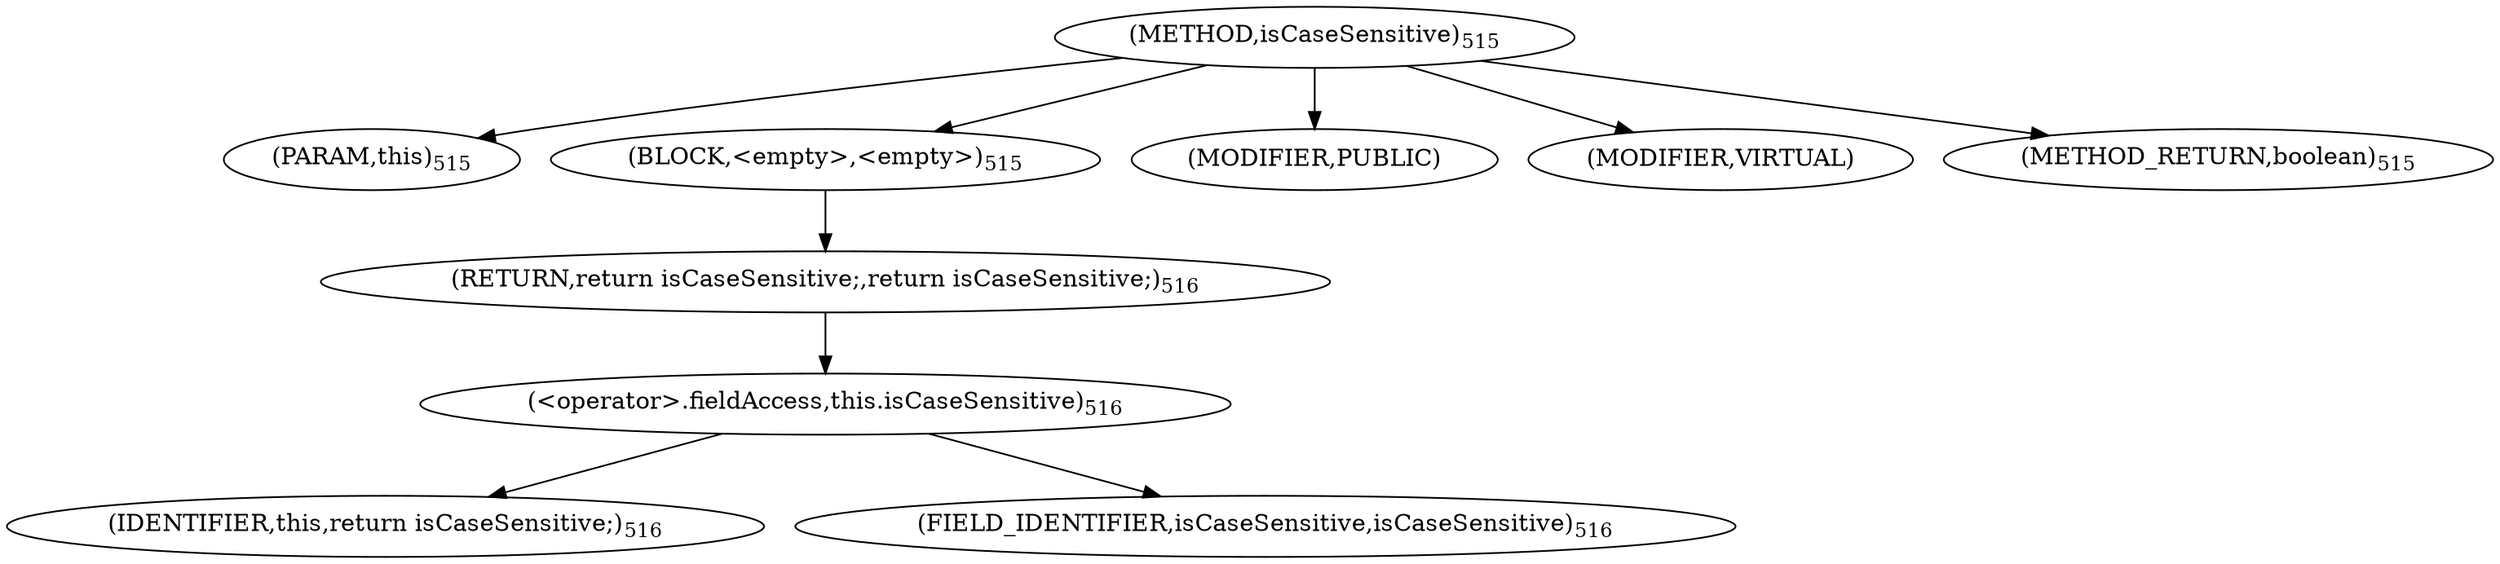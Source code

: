 digraph "isCaseSensitive" {  
"455" [label = <(METHOD,isCaseSensitive)<SUB>515</SUB>> ]
"456" [label = <(PARAM,this)<SUB>515</SUB>> ]
"457" [label = <(BLOCK,&lt;empty&gt;,&lt;empty&gt;)<SUB>515</SUB>> ]
"458" [label = <(RETURN,return isCaseSensitive;,return isCaseSensitive;)<SUB>516</SUB>> ]
"459" [label = <(&lt;operator&gt;.fieldAccess,this.isCaseSensitive)<SUB>516</SUB>> ]
"460" [label = <(IDENTIFIER,this,return isCaseSensitive;)<SUB>516</SUB>> ]
"461" [label = <(FIELD_IDENTIFIER,isCaseSensitive,isCaseSensitive)<SUB>516</SUB>> ]
"462" [label = <(MODIFIER,PUBLIC)> ]
"463" [label = <(MODIFIER,VIRTUAL)> ]
"464" [label = <(METHOD_RETURN,boolean)<SUB>515</SUB>> ]
  "455" -> "456" 
  "455" -> "457" 
  "455" -> "462" 
  "455" -> "463" 
  "455" -> "464" 
  "457" -> "458" 
  "458" -> "459" 
  "459" -> "460" 
  "459" -> "461" 
}
